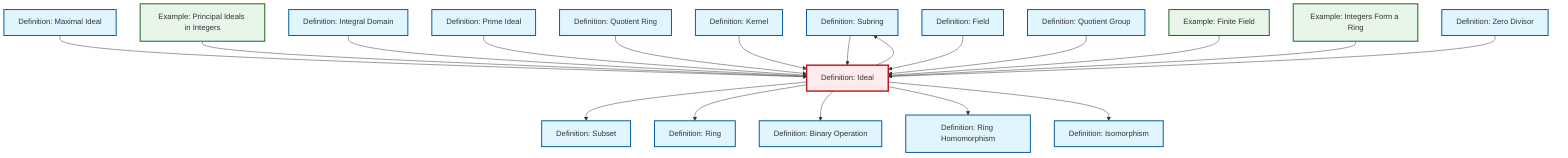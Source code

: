 graph TD
    classDef definition fill:#e1f5fe,stroke:#01579b,stroke-width:2px
    classDef theorem fill:#f3e5f5,stroke:#4a148c,stroke-width:2px
    classDef axiom fill:#fff3e0,stroke:#e65100,stroke-width:2px
    classDef example fill:#e8f5e9,stroke:#1b5e20,stroke-width:2px
    classDef current fill:#ffebee,stroke:#b71c1c,stroke-width:3px
    def-subring["Definition: Subring"]:::definition
    def-binary-operation["Definition: Binary Operation"]:::definition
    def-quotient-group["Definition: Quotient Group"]:::definition
    def-quotient-ring["Definition: Quotient Ring"]:::definition
    def-ring["Definition: Ring"]:::definition
    def-subset["Definition: Subset"]:::definition
    ex-finite-field["Example: Finite Field"]:::example
    ex-integers-ring["Example: Integers Form a Ring"]:::example
    def-kernel["Definition: Kernel"]:::definition
    def-prime-ideal["Definition: Prime Ideal"]:::definition
    def-zero-divisor["Definition: Zero Divisor"]:::definition
    def-isomorphism["Definition: Isomorphism"]:::definition
    def-maximal-ideal["Definition: Maximal Ideal"]:::definition
    ex-principal-ideal["Example: Principal Ideals in Integers"]:::example
    def-ideal["Definition: Ideal"]:::definition
    def-field["Definition: Field"]:::definition
    def-integral-domain["Definition: Integral Domain"]:::definition
    def-ring-homomorphism["Definition: Ring Homomorphism"]:::definition
    def-maximal-ideal --> def-ideal
    def-subring --> def-ideal
    ex-principal-ideal --> def-ideal
    def-integral-domain --> def-ideal
    def-prime-ideal --> def-ideal
    def-ideal --> def-subset
    def-quotient-ring --> def-ideal
    def-kernel --> def-ideal
    def-ideal --> def-ring
    def-field --> def-ideal
    def-quotient-group --> def-ideal
    def-ideal --> def-binary-operation
    def-ideal --> def-ring-homomorphism
    def-ideal --> def-isomorphism
    def-ideal --> def-subring
    ex-finite-field --> def-ideal
    ex-integers-ring --> def-ideal
    def-zero-divisor --> def-ideal
    class def-ideal current